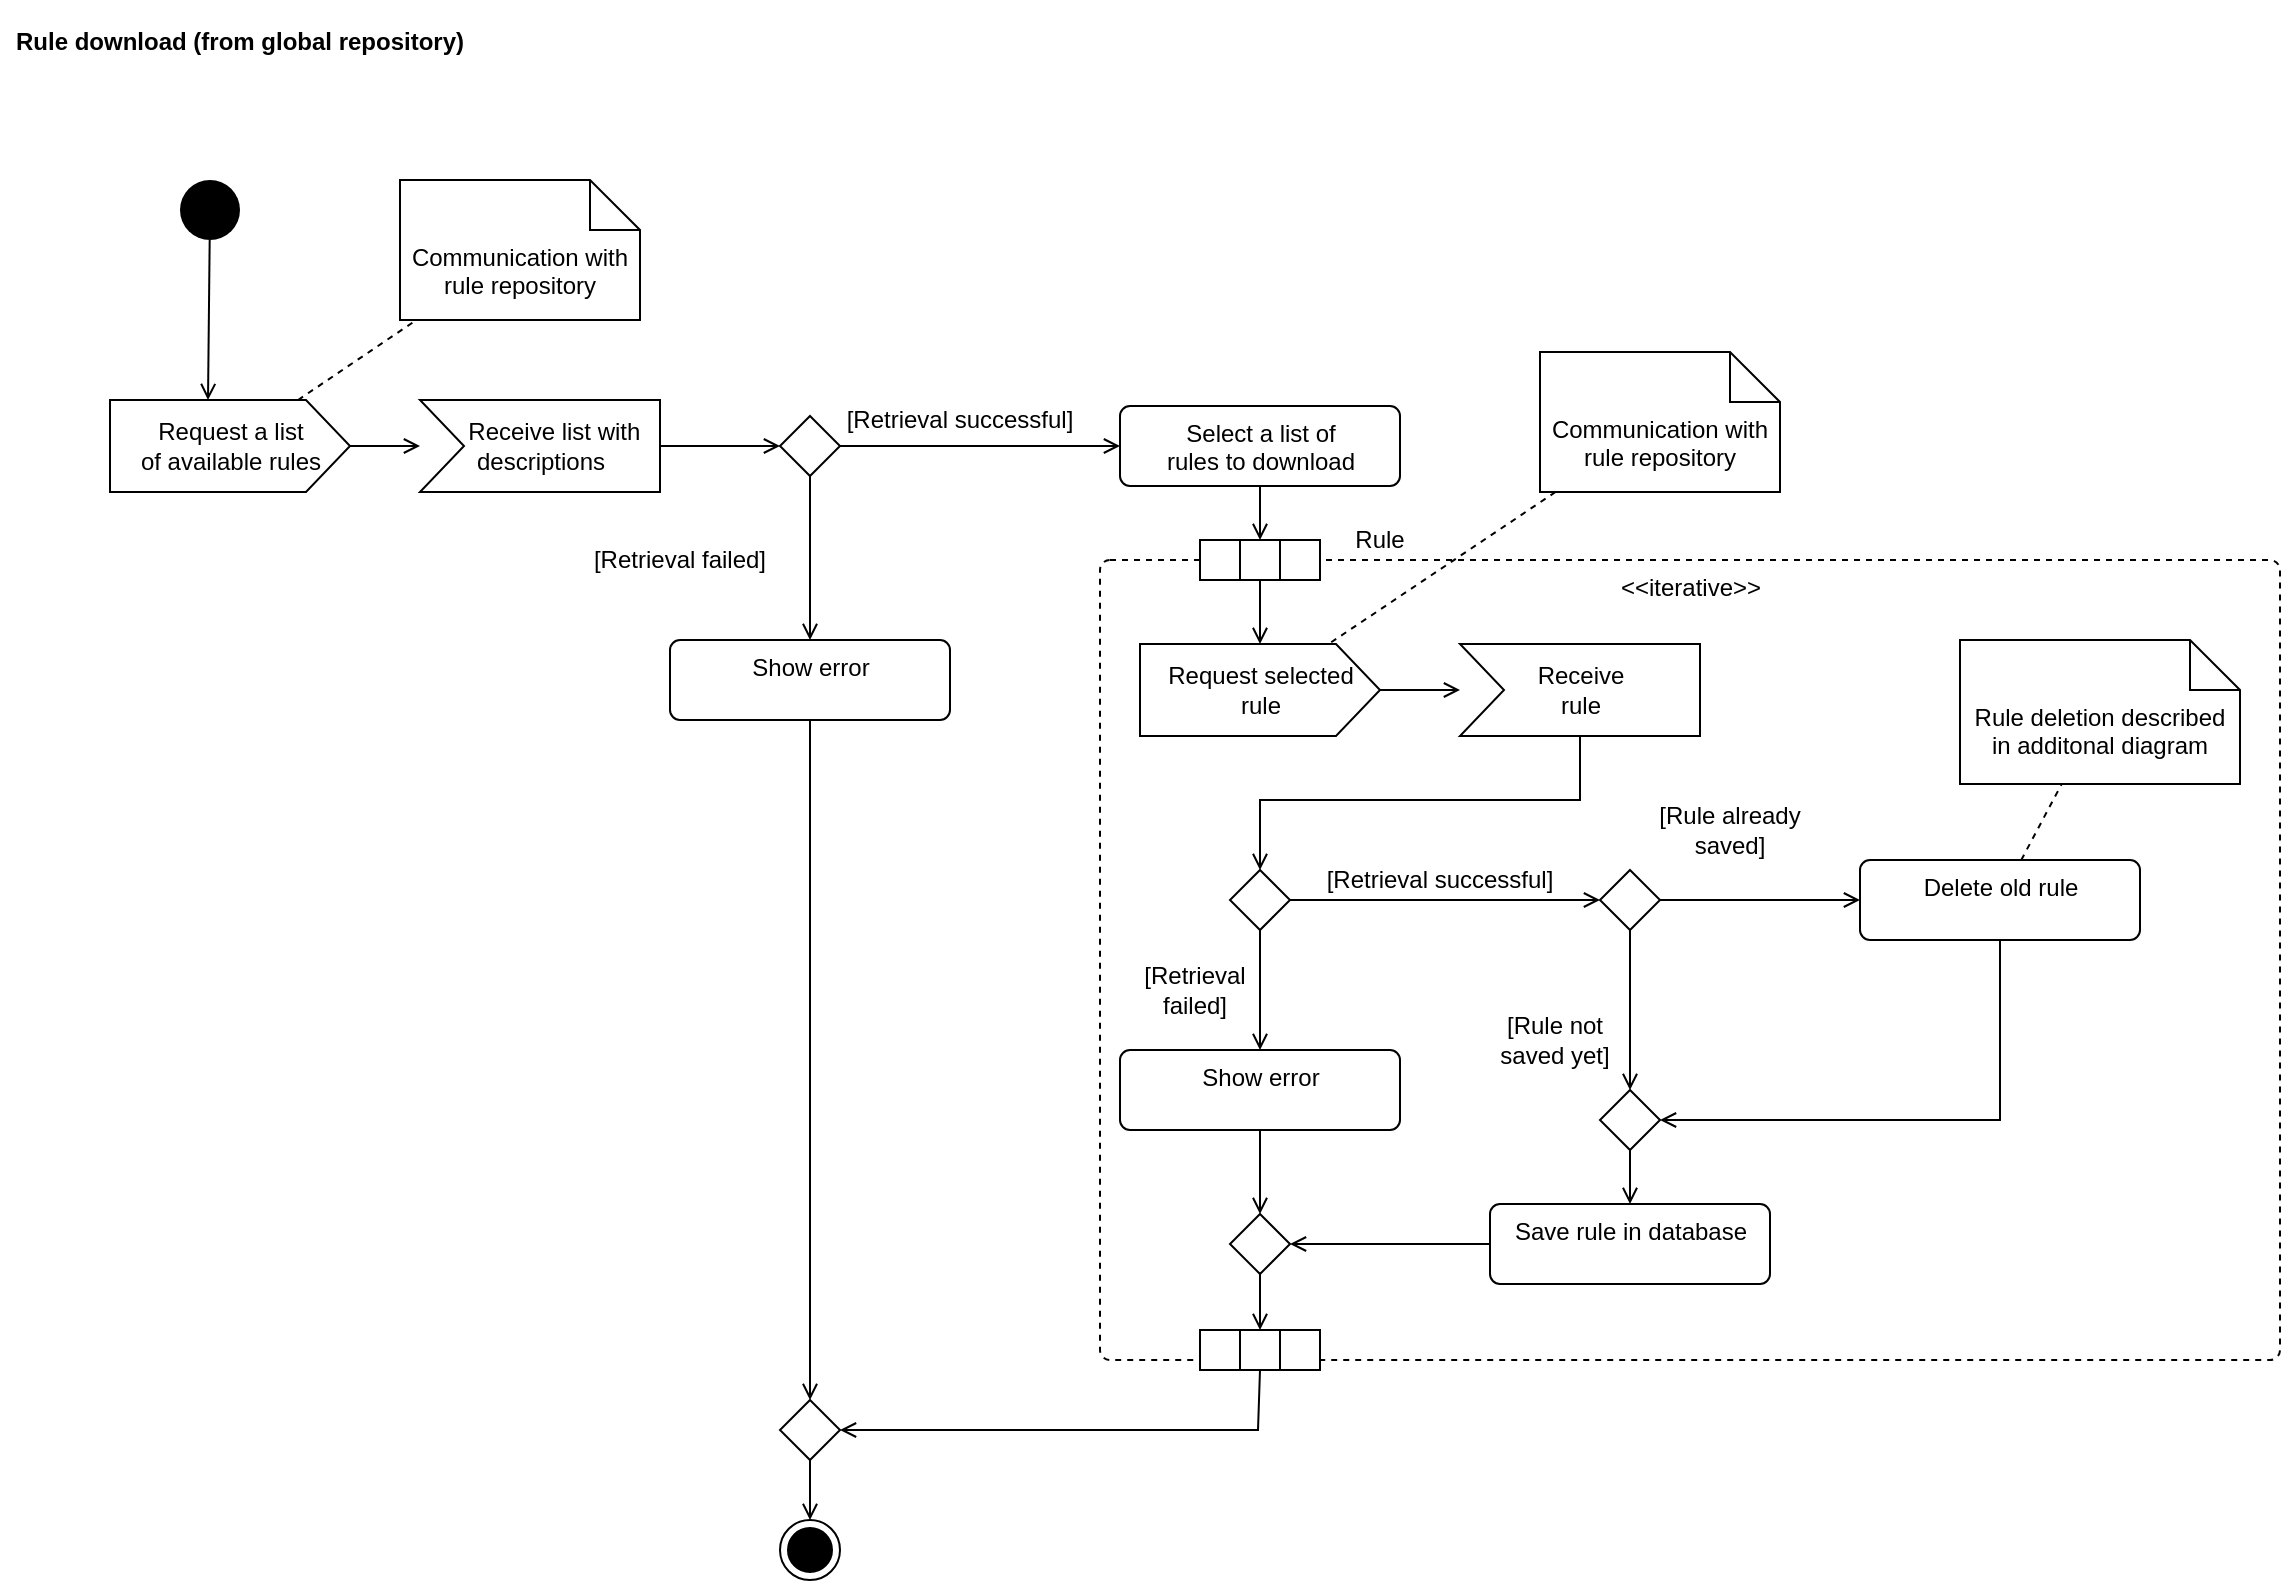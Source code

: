 <mxfile version="13.9.9" type="device"><diagram id="kGbddpTAZhS4S0ef-i1f" name="Seite-1"><mxGraphModel dx="1086" dy="806" grid="1" gridSize="10" guides="1" tooltips="1" connect="1" arrows="1" fold="1" page="1" pageScale="1" pageWidth="1169" pageHeight="827" math="0" shadow="0"><root><mxCell id="0"/><mxCell id="1" parent="0"/><mxCell id="Of54Zqm_6LMzptke_2oQ-35" value="&amp;lt;&amp;lt;iterative&amp;gt;&amp;gt;" style="html=1;align=center;verticalAlign=top;rounded=1;absoluteArcSize=1;arcSize=10;dashed=1;" parent="1" vertex="1"><mxGeometry x="550" y="280" width="590" height="400" as="geometry"/></mxCell><mxCell id="Of54Zqm_6LMzptke_2oQ-4" style="rounded=0;orthogonalLoop=1;jettySize=auto;html=1;endArrow=open;endFill=0;entryX=0;entryY=0;entryDx=49;entryDy=0;entryPerimeter=0;" parent="1" source="Of54Zqm_6LMzptke_2oQ-1" target="Of54Zqm_6LMzptke_2oQ-11" edge="1"><mxGeometry relative="1" as="geometry"/></mxCell><mxCell id="Of54Zqm_6LMzptke_2oQ-1" value="" style="ellipse;fillColor=#000000;strokeColor=none;" parent="1" vertex="1"><mxGeometry x="90" y="90" width="30" height="30" as="geometry"/></mxCell><mxCell id="Of54Zqm_6LMzptke_2oQ-2" value="Rule download (from global repository)" style="text;align=center;fontStyle=1;verticalAlign=middle;spacingLeft=3;spacingRight=3;strokeColor=none;rotatable=0;points=[[0,0.5],[1,0.5]];portConstraint=eastwest;" parent="1" vertex="1"><mxGeometry width="240" height="40" as="geometry"/></mxCell><mxCell id="Of54Zqm_6LMzptke_2oQ-9" style="edgeStyle=none;rounded=0;orthogonalLoop=1;jettySize=auto;html=1;endArrow=open;endFill=0;" parent="1" source="Of54Zqm_6LMzptke_2oQ-3" target="Of54Zqm_6LMzptke_2oQ-32" edge="1"><mxGeometry relative="1" as="geometry"><mxPoint x="700" y="300" as="targetPoint"/></mxGeometry></mxCell><mxCell id="Of54Zqm_6LMzptke_2oQ-3" value="Select a list of&lt;br&gt;rules to download" style="html=1;align=center;verticalAlign=top;rounded=1;absoluteArcSize=1;arcSize=10;dashed=0;" parent="1" vertex="1"><mxGeometry x="560" y="203" width="140" height="40" as="geometry"/></mxCell><mxCell id="Of54Zqm_6LMzptke_2oQ-5" style="edgeStyle=none;rounded=0;orthogonalLoop=1;jettySize=auto;html=1;endArrow=open;endFill=0;" parent="1" source="Of54Zqm_6LMzptke_2oQ-6" target="Of54Zqm_6LMzptke_2oQ-7" edge="1"><mxGeometry relative="1" as="geometry"/></mxCell><mxCell id="Of54Zqm_6LMzptke_2oQ-6" value="Request selected&lt;br&gt;rule" style="html=1;shadow=0;dashed=0;align=center;verticalAlign=middle;shape=mxgraph.arrows2.arrow;dy=0;dx=22;notch=0;" parent="1" vertex="1"><mxGeometry x="570" y="322" width="120" height="46" as="geometry"/></mxCell><mxCell id="Of54Zqm_6LMzptke_2oQ-42" style="edgeStyle=none;rounded=0;orthogonalLoop=1;jettySize=auto;html=1;entryX=0.5;entryY=0;entryDx=0;entryDy=0;endArrow=open;endFill=0;" parent="1" source="Of54Zqm_6LMzptke_2oQ-7" target="Of54Zqm_6LMzptke_2oQ-38" edge="1"><mxGeometry relative="1" as="geometry"><Array as="points"><mxPoint x="790" y="400"/><mxPoint x="630" y="400"/></Array></mxGeometry></mxCell><mxCell id="Of54Zqm_6LMzptke_2oQ-7" value="Receive&lt;br&gt;rule" style="html=1;shadow=0;dashed=0;align=center;verticalAlign=middle;shape=mxgraph.arrows2.arrow;dy=0;dx=0;notch=22;" parent="1" vertex="1"><mxGeometry x="730" y="322" width="120" height="46" as="geometry"/></mxCell><mxCell id="Of54Zqm_6LMzptke_2oQ-10" style="edgeStyle=none;rounded=0;orthogonalLoop=1;jettySize=auto;html=1;endArrow=none;endFill=0;dashed=1;" parent="1" source="Of54Zqm_6LMzptke_2oQ-8" target="Of54Zqm_6LMzptke_2oQ-6" edge="1"><mxGeometry relative="1" as="geometry"/></mxCell><mxCell id="Of54Zqm_6LMzptke_2oQ-8" value="Communication with rule repository" style="shape=note2;boundedLbl=1;whiteSpace=wrap;html=1;size=25;verticalAlign=top;align=center;" parent="1" vertex="1"><mxGeometry x="770" y="176" width="120" height="70" as="geometry"/></mxCell><mxCell id="Of54Zqm_6LMzptke_2oQ-13" style="edgeStyle=none;rounded=0;orthogonalLoop=1;jettySize=auto;html=1;endArrow=open;endFill=0;" parent="1" source="Of54Zqm_6LMzptke_2oQ-11" target="Of54Zqm_6LMzptke_2oQ-12" edge="1"><mxGeometry relative="1" as="geometry"/></mxCell><mxCell id="Of54Zqm_6LMzptke_2oQ-15" style="edgeStyle=none;rounded=0;orthogonalLoop=1;jettySize=auto;html=1;dashed=1;endArrow=none;endFill=0;" parent="1" source="Of54Zqm_6LMzptke_2oQ-11" target="Of54Zqm_6LMzptke_2oQ-14" edge="1"><mxGeometry relative="1" as="geometry"/></mxCell><mxCell id="Of54Zqm_6LMzptke_2oQ-11" value="Request a list &lt;br&gt;of available rules" style="html=1;shadow=0;dashed=0;align=center;verticalAlign=middle;shape=mxgraph.arrows2.arrow;dy=0;dx=22;notch=0;" parent="1" vertex="1"><mxGeometry x="55" y="200" width="120" height="46" as="geometry"/></mxCell><mxCell id="Of54Zqm_6LMzptke_2oQ-19" style="edgeStyle=none;rounded=0;orthogonalLoop=1;jettySize=auto;html=1;entryX=0;entryY=0.5;entryDx=0;entryDy=0;endArrow=open;endFill=0;" parent="1" source="Of54Zqm_6LMzptke_2oQ-12" target="Of54Zqm_6LMzptke_2oQ-17" edge="1"><mxGeometry relative="1" as="geometry"/></mxCell><mxCell id="Of54Zqm_6LMzptke_2oQ-12" value="&amp;nbsp; &amp;nbsp; Receive list with &lt;br&gt;descriptions" style="html=1;shadow=0;dashed=0;align=center;verticalAlign=middle;shape=mxgraph.arrows2.arrow;dy=0;dx=0;notch=22;" parent="1" vertex="1"><mxGeometry x="210" y="200" width="120" height="46" as="geometry"/></mxCell><mxCell id="Of54Zqm_6LMzptke_2oQ-14" value="Communication with rule repository" style="shape=note2;boundedLbl=1;whiteSpace=wrap;html=1;size=25;verticalAlign=top;align=center;" parent="1" vertex="1"><mxGeometry x="200" y="90" width="120" height="70" as="geometry"/></mxCell><mxCell id="Of54Zqm_6LMzptke_2oQ-23" style="edgeStyle=none;rounded=0;orthogonalLoop=1;jettySize=auto;html=1;entryX=0;entryY=0.5;entryDx=0;entryDy=0;endArrow=open;endFill=0;" parent="1" source="Of54Zqm_6LMzptke_2oQ-17" target="Of54Zqm_6LMzptke_2oQ-3" edge="1"><mxGeometry relative="1" as="geometry"/></mxCell><mxCell id="Of54Zqm_6LMzptke_2oQ-28" style="edgeStyle=none;rounded=0;orthogonalLoop=1;jettySize=auto;html=1;endArrow=open;endFill=0;entryX=0.5;entryY=0;entryDx=0;entryDy=0;" parent="1" source="Of54Zqm_6LMzptke_2oQ-17" target="Of54Zqm_6LMzptke_2oQ-27" edge="1"><mxGeometry relative="1" as="geometry"><mxPoint x="475" y="360" as="targetPoint"/></mxGeometry></mxCell><mxCell id="Of54Zqm_6LMzptke_2oQ-17" value="" style="rhombus;" parent="1" vertex="1"><mxGeometry x="390" y="208" width="30" height="30" as="geometry"/></mxCell><mxCell id="Of54Zqm_6LMzptke_2oQ-18" value="[Retrieval successful]" style="text;html=1;strokeColor=none;fillColor=none;align=center;verticalAlign=middle;whiteSpace=wrap;rounded=0;" parent="1" vertex="1"><mxGeometry x="410" y="200" width="140" height="20" as="geometry"/></mxCell><mxCell id="Of54Zqm_6LMzptke_2oQ-24" value="" style="ellipse;html=1;shape=endState;fillColor=#000000;strokeColor=#000000;" parent="1" vertex="1"><mxGeometry x="390" y="760" width="30" height="30" as="geometry"/></mxCell><mxCell id="Of54Zqm_6LMzptke_2oQ-26" value="[Retrieval failed]" style="text;html=1;strokeColor=none;fillColor=none;align=center;verticalAlign=middle;whiteSpace=wrap;rounded=0;" parent="1" vertex="1"><mxGeometry x="270" y="270" width="140" height="20" as="geometry"/></mxCell><mxCell id="Of54Zqm_6LMzptke_2oQ-45" style="edgeStyle=none;rounded=0;orthogonalLoop=1;jettySize=auto;html=1;entryX=0.5;entryY=0;entryDx=0;entryDy=0;endArrow=open;endFill=0;" parent="1" source="Of54Zqm_6LMzptke_2oQ-27" target="Of54Zqm_6LMzptke_2oQ-44" edge="1"><mxGeometry relative="1" as="geometry"/></mxCell><mxCell id="Of54Zqm_6LMzptke_2oQ-27" value="Show error" style="html=1;align=center;verticalAlign=top;rounded=1;absoluteArcSize=1;arcSize=10;dashed=0;" parent="1" vertex="1"><mxGeometry x="335" y="320" width="140" height="40" as="geometry"/></mxCell><mxCell id="Of54Zqm_6LMzptke_2oQ-30" value="" style="group" parent="1" vertex="1" connectable="0"><mxGeometry x="600" y="270" width="60" height="20" as="geometry"/></mxCell><mxCell id="Of54Zqm_6LMzptke_2oQ-31" value="" style="rounded=0;whiteSpace=wrap;html=1;" parent="Of54Zqm_6LMzptke_2oQ-30" vertex="1"><mxGeometry width="20" height="20" as="geometry"/></mxCell><mxCell id="Of54Zqm_6LMzptke_2oQ-32" value="" style="rounded=0;whiteSpace=wrap;html=1;" parent="Of54Zqm_6LMzptke_2oQ-30" vertex="1"><mxGeometry x="20" width="20" height="20" as="geometry"/></mxCell><mxCell id="Of54Zqm_6LMzptke_2oQ-33" value="" style="rounded=0;whiteSpace=wrap;html=1;" parent="Of54Zqm_6LMzptke_2oQ-30" vertex="1"><mxGeometry x="40" width="20" height="20" as="geometry"/></mxCell><mxCell id="Of54Zqm_6LMzptke_2oQ-34" value="Rule" style="text;html=1;strokeColor=none;fillColor=none;align=center;verticalAlign=middle;whiteSpace=wrap;rounded=0;" parent="1" vertex="1"><mxGeometry x="665" y="260" width="50" height="20" as="geometry"/></mxCell><mxCell id="Of54Zqm_6LMzptke_2oQ-37" style="edgeStyle=none;rounded=0;orthogonalLoop=1;jettySize=auto;html=1;endArrow=open;endFill=0;" parent="1" source="Of54Zqm_6LMzptke_2oQ-32" target="Of54Zqm_6LMzptke_2oQ-6" edge="1"><mxGeometry relative="1" as="geometry"/></mxCell><mxCell id="Of54Zqm_6LMzptke_2oQ-43" style="edgeStyle=none;rounded=0;orthogonalLoop=1;jettySize=auto;html=1;endArrow=open;endFill=0;" parent="1" source="Of54Zqm_6LMzptke_2oQ-38" target="Of54Zqm_6LMzptke_2oQ-41" edge="1"><mxGeometry relative="1" as="geometry"/></mxCell><mxCell id="Of54Zqm_6LMzptke_2oQ-53" style="edgeStyle=none;rounded=0;orthogonalLoop=1;jettySize=auto;html=1;entryX=0;entryY=0.5;entryDx=0;entryDy=0;endArrow=open;endFill=0;" parent="1" source="Of54Zqm_6LMzptke_2oQ-38" target="Of54Zqm_6LMzptke_2oQ-52" edge="1"><mxGeometry relative="1" as="geometry"/></mxCell><mxCell id="Of54Zqm_6LMzptke_2oQ-38" value="" style="rhombus;" parent="1" vertex="1"><mxGeometry x="615" y="435" width="30" height="30" as="geometry"/></mxCell><mxCell id="Of54Zqm_6LMzptke_2oQ-39" value="[Retrieval successful]" style="text;html=1;strokeColor=none;fillColor=none;align=center;verticalAlign=middle;whiteSpace=wrap;rounded=0;" parent="1" vertex="1"><mxGeometry x="650" y="430" width="140" height="20" as="geometry"/></mxCell><mxCell id="Of54Zqm_6LMzptke_2oQ-40" value="[Retrieval&lt;br&gt;failed]" style="text;html=1;strokeColor=none;fillColor=none;align=center;verticalAlign=middle;whiteSpace=wrap;rounded=0;" parent="1" vertex="1"><mxGeometry x="570" y="480" width="55" height="30" as="geometry"/></mxCell><mxCell id="Of54Zqm_6LMzptke_2oQ-56" style="edgeStyle=none;rounded=0;orthogonalLoop=1;jettySize=auto;html=1;entryX=0.5;entryY=0;entryDx=0;entryDy=0;endArrow=open;endFill=0;" parent="1" source="Of54Zqm_6LMzptke_2oQ-41" target="Of54Zqm_6LMzptke_2oQ-55" edge="1"><mxGeometry relative="1" as="geometry"/></mxCell><mxCell id="Of54Zqm_6LMzptke_2oQ-41" value="Show error" style="html=1;align=center;verticalAlign=top;rounded=1;absoluteArcSize=1;arcSize=10;dashed=0;" parent="1" vertex="1"><mxGeometry x="560" y="525" width="140" height="40" as="geometry"/></mxCell><mxCell id="Of54Zqm_6LMzptke_2oQ-47" style="edgeStyle=none;rounded=0;orthogonalLoop=1;jettySize=auto;html=1;entryX=0.5;entryY=0;entryDx=0;entryDy=0;endArrow=open;endFill=0;exitX=0.5;exitY=1;exitDx=0;exitDy=0;" parent="1" source="Of54Zqm_6LMzptke_2oQ-44" target="Of54Zqm_6LMzptke_2oQ-24" edge="1"><mxGeometry relative="1" as="geometry"><mxPoint x="401" y="803" as="sourcePoint"/></mxGeometry></mxCell><mxCell id="Of54Zqm_6LMzptke_2oQ-44" value="" style="rhombus;" parent="1" vertex="1"><mxGeometry x="390" y="700" width="30" height="30" as="geometry"/></mxCell><mxCell id="Of54Zqm_6LMzptke_2oQ-63" style="edgeStyle=none;rounded=0;orthogonalLoop=1;jettySize=auto;html=1;entryX=0.5;entryY=0;entryDx=0;entryDy=0;endArrow=open;endFill=0;" parent="1" source="Of54Zqm_6LMzptke_2oQ-52" target="Of54Zqm_6LMzptke_2oQ-73" edge="1"><mxGeometry relative="1" as="geometry"/></mxCell><mxCell id="Of54Zqm_6LMzptke_2oQ-69" style="edgeStyle=none;rounded=0;orthogonalLoop=1;jettySize=auto;html=1;endArrow=open;endFill=0;" parent="1" source="Of54Zqm_6LMzptke_2oQ-52" target="Of54Zqm_6LMzptke_2oQ-68" edge="1"><mxGeometry relative="1" as="geometry"/></mxCell><mxCell id="Of54Zqm_6LMzptke_2oQ-52" value="" style="rhombus;" parent="1" vertex="1"><mxGeometry x="800" y="435" width="30" height="30" as="geometry"/></mxCell><mxCell id="Of54Zqm_6LMzptke_2oQ-61" style="edgeStyle=none;rounded=0;orthogonalLoop=1;jettySize=auto;html=1;entryX=0.5;entryY=0;entryDx=0;entryDy=0;endArrow=open;endFill=0;" parent="1" source="Of54Zqm_6LMzptke_2oQ-55" target="Of54Zqm_6LMzptke_2oQ-59" edge="1"><mxGeometry relative="1" as="geometry"/></mxCell><mxCell id="Of54Zqm_6LMzptke_2oQ-55" value="" style="rhombus;" parent="1" vertex="1"><mxGeometry x="615" y="607" width="30" height="30" as="geometry"/></mxCell><mxCell id="Of54Zqm_6LMzptke_2oQ-57" value="" style="group" parent="1" vertex="1" connectable="0"><mxGeometry x="600" y="665" width="60" height="20" as="geometry"/></mxCell><mxCell id="Of54Zqm_6LMzptke_2oQ-58" value="" style="rounded=0;whiteSpace=wrap;html=1;" parent="Of54Zqm_6LMzptke_2oQ-57" vertex="1"><mxGeometry width="20" height="20" as="geometry"/></mxCell><mxCell id="Of54Zqm_6LMzptke_2oQ-59" value="" style="rounded=0;whiteSpace=wrap;html=1;" parent="Of54Zqm_6LMzptke_2oQ-57" vertex="1"><mxGeometry x="20" width="20" height="20" as="geometry"/></mxCell><mxCell id="Of54Zqm_6LMzptke_2oQ-60" value="" style="rounded=0;whiteSpace=wrap;html=1;" parent="Of54Zqm_6LMzptke_2oQ-57" vertex="1"><mxGeometry x="40" width="20" height="20" as="geometry"/></mxCell><mxCell id="Of54Zqm_6LMzptke_2oQ-62" value="Save rule in database" style="html=1;align=center;verticalAlign=top;rounded=1;absoluteArcSize=1;arcSize=10;dashed=0;" parent="1" vertex="1"><mxGeometry x="745" y="602" width="140" height="40" as="geometry"/></mxCell><mxCell id="Of54Zqm_6LMzptke_2oQ-65" style="edgeStyle=none;rounded=0;orthogonalLoop=1;jettySize=auto;html=1;entryX=1;entryY=0.5;entryDx=0;entryDy=0;endArrow=open;endFill=0;exitX=0;exitY=0.5;exitDx=0;exitDy=0;" parent="1" source="Of54Zqm_6LMzptke_2oQ-62" target="Of54Zqm_6LMzptke_2oQ-55" edge="1"><mxGeometry relative="1" as="geometry"><mxPoint x="800" y="657" as="sourcePoint"/></mxGeometry></mxCell><mxCell id="Of54Zqm_6LMzptke_2oQ-67" value="[Rule not saved yet]" style="text;html=1;strokeColor=none;fillColor=none;align=center;verticalAlign=middle;whiteSpace=wrap;rounded=0;" parent="1" vertex="1"><mxGeometry x="745" y="505" width="65" height="30" as="geometry"/></mxCell><mxCell id="Of54Zqm_6LMzptke_2oQ-76" style="edgeStyle=none;rounded=0;orthogonalLoop=1;jettySize=auto;html=1;entryX=1;entryY=0.5;entryDx=0;entryDy=0;endArrow=open;endFill=0;" parent="1" source="Of54Zqm_6LMzptke_2oQ-68" target="Of54Zqm_6LMzptke_2oQ-73" edge="1"><mxGeometry relative="1" as="geometry"><Array as="points"><mxPoint x="1000" y="560"/></Array></mxGeometry></mxCell><mxCell id="Of54Zqm_6LMzptke_2oQ-79" style="edgeStyle=none;rounded=0;orthogonalLoop=1;jettySize=auto;html=1;endArrow=none;endFill=0;dashed=1;" parent="1" source="Of54Zqm_6LMzptke_2oQ-68" target="Of54Zqm_6LMzptke_2oQ-70" edge="1"><mxGeometry relative="1" as="geometry"/></mxCell><mxCell id="Of54Zqm_6LMzptke_2oQ-68" value="Delete old rule" style="html=1;align=center;verticalAlign=top;rounded=1;absoluteArcSize=1;arcSize=10;dashed=0;" parent="1" vertex="1"><mxGeometry x="930" y="430" width="140" height="40" as="geometry"/></mxCell><mxCell id="Of54Zqm_6LMzptke_2oQ-70" value="Rule deletion described in additonal diagram" style="shape=note2;boundedLbl=1;whiteSpace=wrap;html=1;size=25;verticalAlign=top;align=center;" parent="1" vertex="1"><mxGeometry x="980" y="320" width="140" height="72" as="geometry"/></mxCell><mxCell id="Of54Zqm_6LMzptke_2oQ-75" style="edgeStyle=none;rounded=0;orthogonalLoop=1;jettySize=auto;html=1;entryX=0.5;entryY=0;entryDx=0;entryDy=0;endArrow=open;endFill=0;exitX=0.5;exitY=1;exitDx=0;exitDy=0;" parent="1" source="Of54Zqm_6LMzptke_2oQ-73" target="Of54Zqm_6LMzptke_2oQ-62" edge="1"><mxGeometry relative="1" as="geometry"/></mxCell><mxCell id="Of54Zqm_6LMzptke_2oQ-73" value="" style="rhombus;" parent="1" vertex="1"><mxGeometry x="800" y="545" width="30" height="30" as="geometry"/></mxCell><mxCell id="Of54Zqm_6LMzptke_2oQ-78" value="[Rule already saved]" style="text;html=1;strokeColor=none;fillColor=none;align=center;verticalAlign=middle;whiteSpace=wrap;rounded=0;" parent="1" vertex="1"><mxGeometry x="820" y="400" width="90" height="30" as="geometry"/></mxCell><mxCell id="Of54Zqm_6LMzptke_2oQ-80" style="edgeStyle=none;rounded=0;orthogonalLoop=1;jettySize=auto;html=1;entryX=1;entryY=0.5;entryDx=0;entryDy=0;endArrow=open;endFill=0;exitX=0.5;exitY=1;exitDx=0;exitDy=0;" parent="1" source="Of54Zqm_6LMzptke_2oQ-59" target="Of54Zqm_6LMzptke_2oQ-44" edge="1"><mxGeometry relative="1" as="geometry"><mxPoint x="629" y="730" as="sourcePoint"/><Array as="points"><mxPoint x="629" y="715"/></Array></mxGeometry></mxCell></root></mxGraphModel></diagram></mxfile>